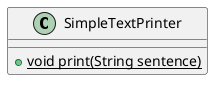 @startuml
'https://plantuml.com/class-diagram

class SimpleTextPrinter {
+ {static} void print(String sentence)
}

@enduml